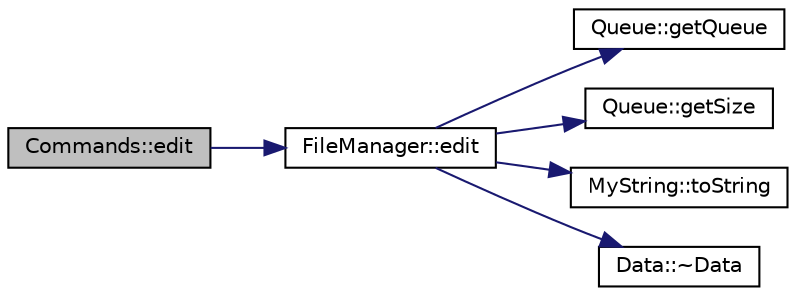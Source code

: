 digraph "Commands::edit"
{
 // LATEX_PDF_SIZE
  edge [fontname="Helvetica",fontsize="10",labelfontname="Helvetica",labelfontsize="10"];
  node [fontname="Helvetica",fontsize="10",shape=record];
  rankdir="LR";
  Node1 [label="Commands::edit",height=0.2,width=0.4,color="black", fillcolor="grey75", style="filled", fontcolor="black",tooltip=" "];
  Node1 -> Node2 [color="midnightblue",fontsize="10",style="solid",fontname="Helvetica"];
  Node2 [label="FileManager::edit",height=0.2,width=0.4,color="black", fillcolor="white", style="filled",URL="$class_file_manager.html#a0257a230c328b0591c6fbfd73d122408",tooltip=" "];
  Node2 -> Node3 [color="midnightblue",fontsize="10",style="solid",fontname="Helvetica"];
  Node3 [label="Queue::getQueue",height=0.2,width=0.4,color="black", fillcolor="white", style="filled",URL="$class_queue.html#a58ce005fb06cbc819d7a8c44f7e6423d",tooltip=" "];
  Node2 -> Node4 [color="midnightblue",fontsize="10",style="solid",fontname="Helvetica"];
  Node4 [label="Queue::getSize",height=0.2,width=0.4,color="black", fillcolor="white", style="filled",URL="$class_queue.html#abb5303a5b6c7cfabdc9732352f2fb958",tooltip=" "];
  Node2 -> Node5 [color="midnightblue",fontsize="10",style="solid",fontname="Helvetica"];
  Node5 [label="MyString::toString",height=0.2,width=0.4,color="black", fillcolor="white", style="filled",URL="$class_my_string.html#aa2400085bf862dbeef48016daad48043",tooltip=" "];
  Node2 -> Node6 [color="midnightblue",fontsize="10",style="solid",fontname="Helvetica"];
  Node6 [label="Data::~Data",height=0.2,width=0.4,color="black", fillcolor="white", style="filled",URL="$class_data.html#aab31956423290f0d62dcca47ab4d16dd",tooltip=" "];
}

